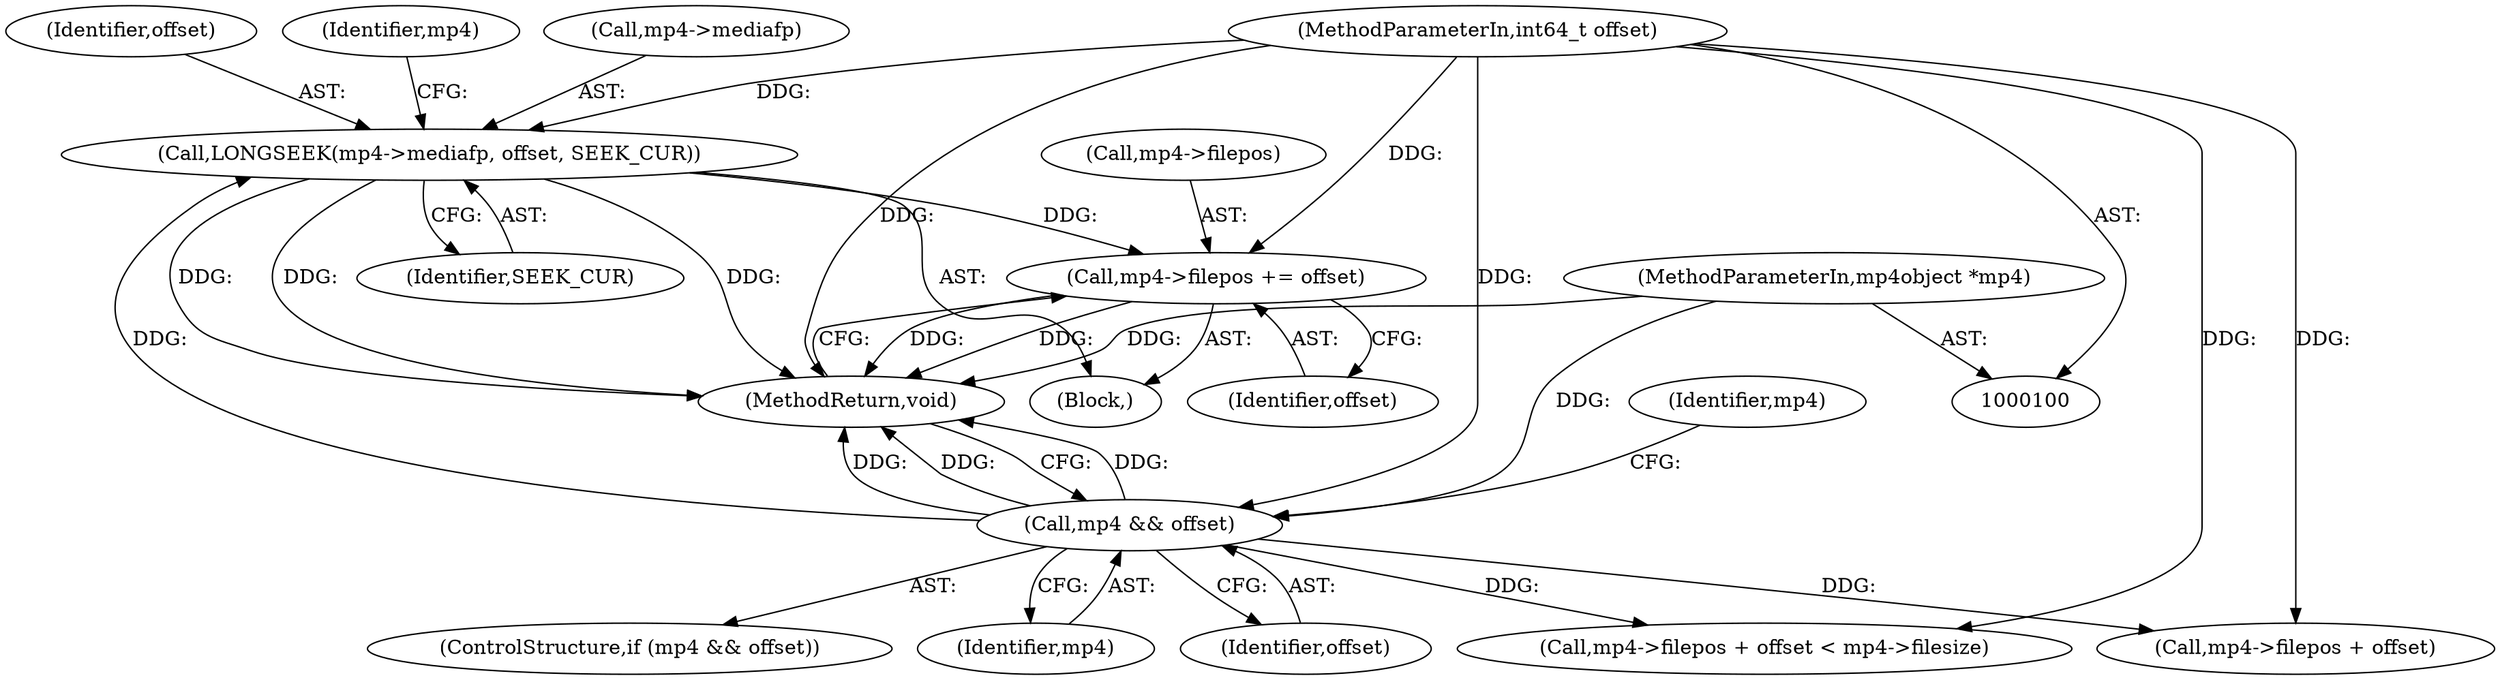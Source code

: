 digraph "0_gpmf-parser_341f12cd5b97ab419e53853ca00176457c9f1681_7@pointer" {
"1000120" [label="(Call,LONGSEEK(mp4->mediafp, offset, SEEK_CUR))"];
"1000102" [label="(MethodParameterIn,int64_t offset)"];
"1000105" [label="(Call,mp4 && offset)"];
"1000101" [label="(MethodParameterIn,mp4object *mp4)"];
"1000126" [label="(Call,mp4->filepos += offset)"];
"1000125" [label="(Identifier,SEEK_CUR)"];
"1000140" [label="(MethodReturn,void)"];
"1000121" [label="(Call,mp4->mediafp)"];
"1000130" [label="(Identifier,offset)"];
"1000127" [label="(Call,mp4->filepos)"];
"1000104" [label="(ControlStructure,if (mp4 && offset))"];
"1000110" [label="(Call,mp4->filepos + offset < mp4->filesize)"];
"1000126" [label="(Call,mp4->filepos += offset)"];
"1000119" [label="(Block,)"];
"1000124" [label="(Identifier,offset)"];
"1000128" [label="(Identifier,mp4)"];
"1000102" [label="(MethodParameterIn,int64_t offset)"];
"1000101" [label="(MethodParameterIn,mp4object *mp4)"];
"1000111" [label="(Call,mp4->filepos + offset)"];
"1000113" [label="(Identifier,mp4)"];
"1000105" [label="(Call,mp4 && offset)"];
"1000106" [label="(Identifier,mp4)"];
"1000107" [label="(Identifier,offset)"];
"1000120" [label="(Call,LONGSEEK(mp4->mediafp, offset, SEEK_CUR))"];
"1000120" -> "1000119"  [label="AST: "];
"1000120" -> "1000125"  [label="CFG: "];
"1000121" -> "1000120"  [label="AST: "];
"1000124" -> "1000120"  [label="AST: "];
"1000125" -> "1000120"  [label="AST: "];
"1000128" -> "1000120"  [label="CFG: "];
"1000120" -> "1000140"  [label="DDG: "];
"1000120" -> "1000140"  [label="DDG: "];
"1000120" -> "1000140"  [label="DDG: "];
"1000102" -> "1000120"  [label="DDG: "];
"1000105" -> "1000120"  [label="DDG: "];
"1000120" -> "1000126"  [label="DDG: "];
"1000102" -> "1000100"  [label="AST: "];
"1000102" -> "1000140"  [label="DDG: "];
"1000102" -> "1000105"  [label="DDG: "];
"1000102" -> "1000110"  [label="DDG: "];
"1000102" -> "1000111"  [label="DDG: "];
"1000102" -> "1000126"  [label="DDG: "];
"1000105" -> "1000104"  [label="AST: "];
"1000105" -> "1000106"  [label="CFG: "];
"1000105" -> "1000107"  [label="CFG: "];
"1000106" -> "1000105"  [label="AST: "];
"1000107" -> "1000105"  [label="AST: "];
"1000113" -> "1000105"  [label="CFG: "];
"1000140" -> "1000105"  [label="CFG: "];
"1000105" -> "1000140"  [label="DDG: "];
"1000105" -> "1000140"  [label="DDG: "];
"1000105" -> "1000140"  [label="DDG: "];
"1000101" -> "1000105"  [label="DDG: "];
"1000105" -> "1000110"  [label="DDG: "];
"1000105" -> "1000111"  [label="DDG: "];
"1000101" -> "1000100"  [label="AST: "];
"1000101" -> "1000140"  [label="DDG: "];
"1000126" -> "1000119"  [label="AST: "];
"1000126" -> "1000130"  [label="CFG: "];
"1000127" -> "1000126"  [label="AST: "];
"1000130" -> "1000126"  [label="AST: "];
"1000140" -> "1000126"  [label="CFG: "];
"1000126" -> "1000140"  [label="DDG: "];
"1000126" -> "1000140"  [label="DDG: "];
}
